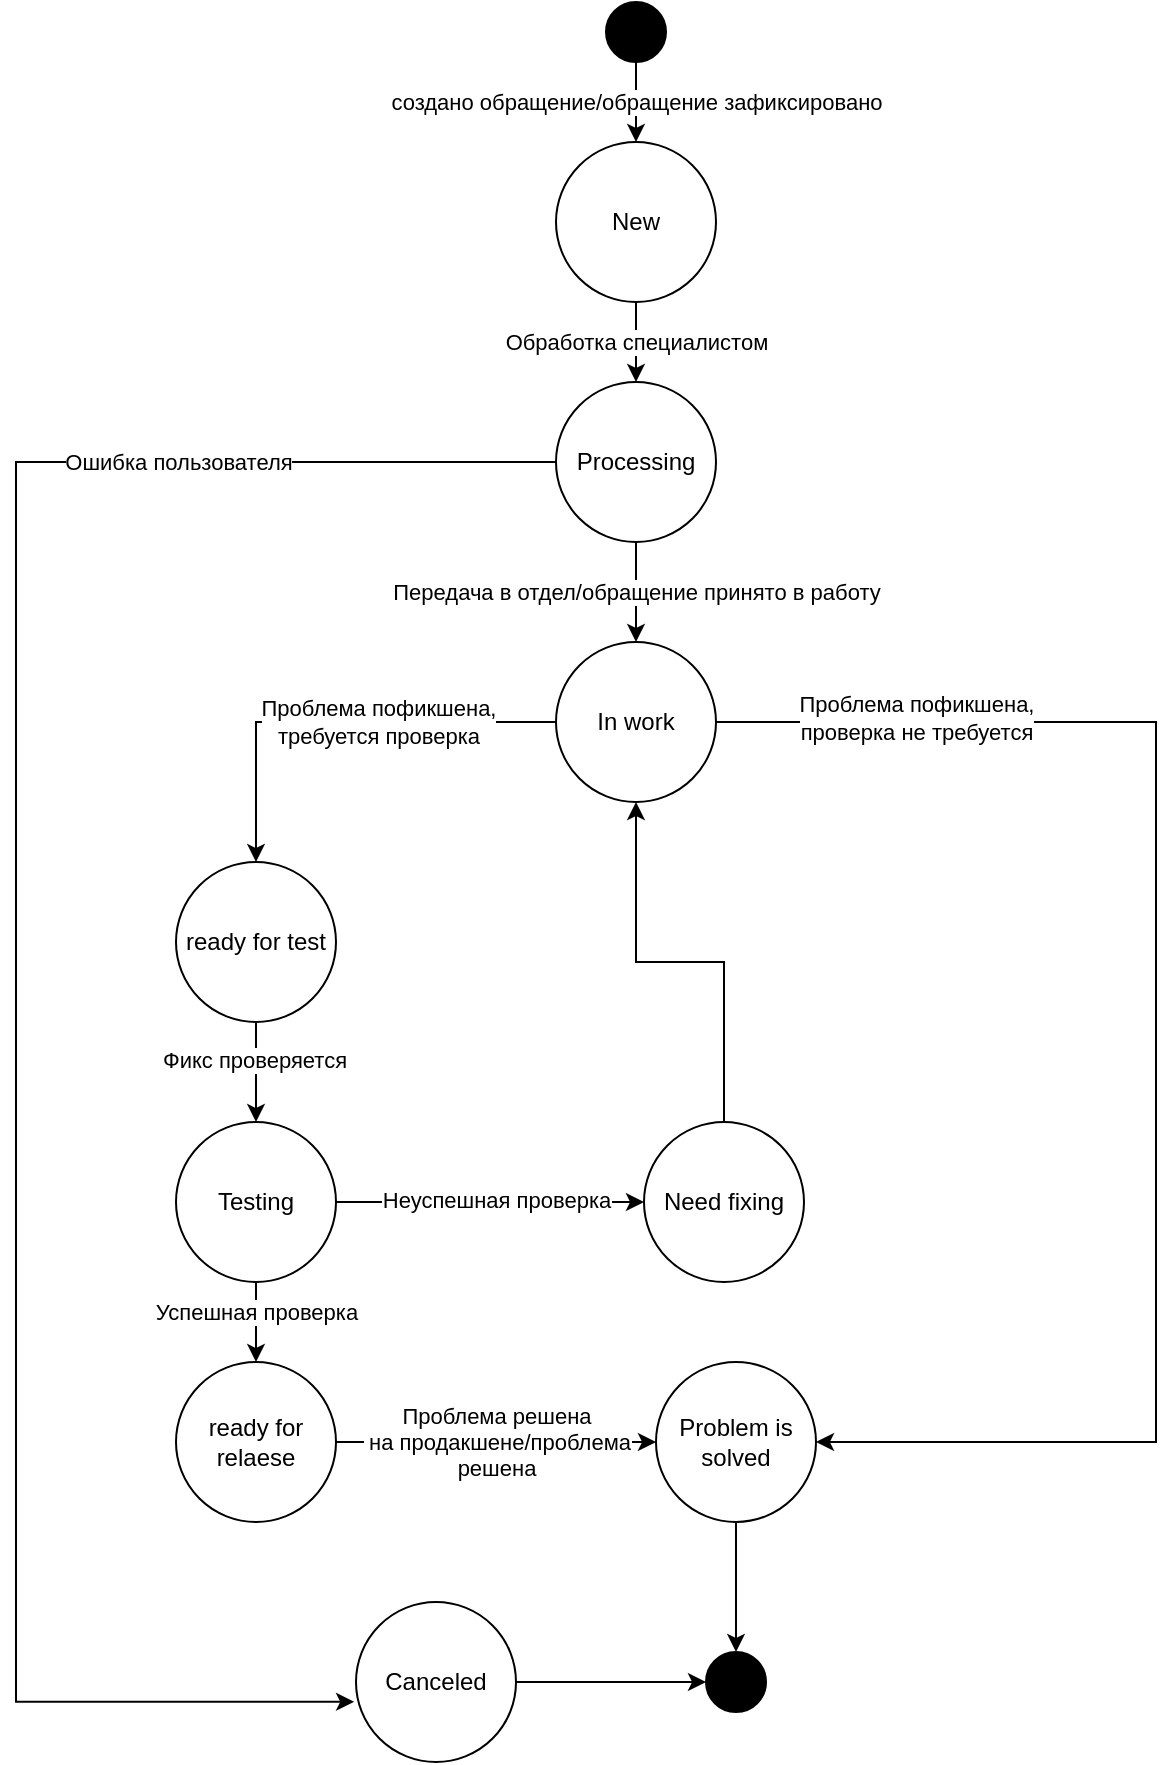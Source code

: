 <mxfile version="21.1.8" type="github">
  <diagram name="Страница 1" id="RkXb-8S4fWnHpUMPrnvh">
    <mxGraphModel dx="636" dy="356" grid="1" gridSize="10" guides="1" tooltips="1" connect="1" arrows="1" fold="1" page="1" pageScale="1" pageWidth="827" pageHeight="1169" math="0" shadow="0">
      <root>
        <mxCell id="0" />
        <mxCell id="1" parent="0" />
        <mxCell id="bf2rIBIbnjmRnptonr-x-3" value="New" style="ellipse;whiteSpace=wrap;html=1;aspect=fixed;" vertex="1" parent="1">
          <mxGeometry x="330" y="70" width="80" height="80" as="geometry" />
        </mxCell>
        <mxCell id="bf2rIBIbnjmRnptonr-x-4" value="" style="endArrow=classic;html=1;rounded=0;entryX=0.5;entryY=0;entryDx=0;entryDy=0;" edge="1" parent="1" target="bf2rIBIbnjmRnptonr-x-3">
          <mxGeometry relative="1" as="geometry">
            <mxPoint x="370" y="20.0" as="sourcePoint" />
            <mxPoint x="420" y="110" as="targetPoint" />
          </mxGeometry>
        </mxCell>
        <mxCell id="bf2rIBIbnjmRnptonr-x-5" value="создано обращение/обращение зафиксировано" style="edgeLabel;resizable=0;html=1;align=center;verticalAlign=middle;" connectable="0" vertex="1" parent="bf2rIBIbnjmRnptonr-x-4">
          <mxGeometry relative="1" as="geometry">
            <mxPoint y="5" as="offset" />
          </mxGeometry>
        </mxCell>
        <mxCell id="bf2rIBIbnjmRnptonr-x-32" style="edgeStyle=orthogonalEdgeStyle;rounded=0;orthogonalLoop=1;jettySize=auto;html=1;exitX=0;exitY=0.5;exitDx=0;exitDy=0;entryX=-0.012;entryY=0.624;entryDx=0;entryDy=0;entryPerimeter=0;" edge="1" parent="1" source="bf2rIBIbnjmRnptonr-x-6" target="bf2rIBIbnjmRnptonr-x-31">
          <mxGeometry relative="1" as="geometry">
            <Array as="points">
              <mxPoint x="60" y="230" />
              <mxPoint x="60" y="850" />
            </Array>
          </mxGeometry>
        </mxCell>
        <mxCell id="bf2rIBIbnjmRnptonr-x-33" value="Ошибка пользователя" style="edgeLabel;html=1;align=center;verticalAlign=middle;resizable=0;points=[];" vertex="1" connectable="0" parent="bf2rIBIbnjmRnptonr-x-32">
          <mxGeometry x="-0.643" relative="1" as="geometry">
            <mxPoint as="offset" />
          </mxGeometry>
        </mxCell>
        <mxCell id="bf2rIBIbnjmRnptonr-x-6" value="Processing" style="ellipse;whiteSpace=wrap;html=1;aspect=fixed;" vertex="1" parent="1">
          <mxGeometry x="330" y="190" width="80" height="80" as="geometry" />
        </mxCell>
        <mxCell id="bf2rIBIbnjmRnptonr-x-8" value="" style="endArrow=classic;html=1;rounded=0;exitX=0.5;exitY=1;exitDx=0;exitDy=0;entryX=0.5;entryY=0;entryDx=0;entryDy=0;" edge="1" parent="1" source="bf2rIBIbnjmRnptonr-x-3" target="bf2rIBIbnjmRnptonr-x-6">
          <mxGeometry relative="1" as="geometry">
            <mxPoint x="320" y="210" as="sourcePoint" />
            <mxPoint x="420" y="210" as="targetPoint" />
          </mxGeometry>
        </mxCell>
        <mxCell id="bf2rIBIbnjmRnptonr-x-9" value="Обработка специалистом" style="edgeLabel;resizable=0;html=1;align=center;verticalAlign=middle;" connectable="0" vertex="1" parent="bf2rIBIbnjmRnptonr-x-8">
          <mxGeometry relative="1" as="geometry" />
        </mxCell>
        <mxCell id="bf2rIBIbnjmRnptonr-x-14" style="edgeStyle=orthogonalEdgeStyle;rounded=0;orthogonalLoop=1;jettySize=auto;html=1;entryX=0.5;entryY=0;entryDx=0;entryDy=0;" edge="1" parent="1" source="bf2rIBIbnjmRnptonr-x-10" target="bf2rIBIbnjmRnptonr-x-13">
          <mxGeometry relative="1" as="geometry" />
        </mxCell>
        <mxCell id="bf2rIBIbnjmRnptonr-x-15" value="Проблема пофикшена,&lt;br&gt;требуется проверка" style="edgeLabel;html=1;align=center;verticalAlign=middle;resizable=0;points=[];" vertex="1" connectable="0" parent="bf2rIBIbnjmRnptonr-x-14">
          <mxGeometry x="-0.192" relative="1" as="geometry">
            <mxPoint as="offset" />
          </mxGeometry>
        </mxCell>
        <mxCell id="bf2rIBIbnjmRnptonr-x-26" style="edgeStyle=orthogonalEdgeStyle;rounded=0;orthogonalLoop=1;jettySize=auto;html=1;exitX=1;exitY=0.5;exitDx=0;exitDy=0;entryX=1;entryY=0.5;entryDx=0;entryDy=0;" edge="1" parent="1" source="bf2rIBIbnjmRnptonr-x-10" target="bf2rIBIbnjmRnptonr-x-28">
          <mxGeometry relative="1" as="geometry">
            <mxPoint x="640" y="580" as="targetPoint" />
            <Array as="points">
              <mxPoint x="630" y="360" />
              <mxPoint x="630" y="720" />
            </Array>
          </mxGeometry>
        </mxCell>
        <mxCell id="bf2rIBIbnjmRnptonr-x-27" value="Проблема пофикшена,&lt;br&gt;проверка не требуется" style="edgeLabel;html=1;align=center;verticalAlign=middle;resizable=0;points=[];" vertex="1" connectable="0" parent="bf2rIBIbnjmRnptonr-x-26">
          <mxGeometry x="-0.23" y="1" relative="1" as="geometry">
            <mxPoint x="-121" y="-71" as="offset" />
          </mxGeometry>
        </mxCell>
        <mxCell id="bf2rIBIbnjmRnptonr-x-10" value="In work" style="ellipse;whiteSpace=wrap;html=1;aspect=fixed;" vertex="1" parent="1">
          <mxGeometry x="330" y="320" width="80" height="80" as="geometry" />
        </mxCell>
        <mxCell id="bf2rIBIbnjmRnptonr-x-11" value="" style="endArrow=classic;html=1;rounded=0;exitX=0.5;exitY=1;exitDx=0;exitDy=0;entryX=0.5;entryY=0;entryDx=0;entryDy=0;" edge="1" parent="1" source="bf2rIBIbnjmRnptonr-x-6" target="bf2rIBIbnjmRnptonr-x-10">
          <mxGeometry relative="1" as="geometry">
            <mxPoint x="320" y="330" as="sourcePoint" />
            <mxPoint x="420" y="330" as="targetPoint" />
          </mxGeometry>
        </mxCell>
        <mxCell id="bf2rIBIbnjmRnptonr-x-12" value="Передача в отдел/обращение принято в работу" style="edgeLabel;resizable=0;html=1;align=center;verticalAlign=middle;" connectable="0" vertex="1" parent="bf2rIBIbnjmRnptonr-x-11">
          <mxGeometry relative="1" as="geometry" />
        </mxCell>
        <mxCell id="bf2rIBIbnjmRnptonr-x-20" style="edgeStyle=orthogonalEdgeStyle;rounded=0;orthogonalLoop=1;jettySize=auto;html=1;exitX=0.5;exitY=1;exitDx=0;exitDy=0;entryX=0.5;entryY=0;entryDx=0;entryDy=0;" edge="1" parent="1" source="bf2rIBIbnjmRnptonr-x-13" target="bf2rIBIbnjmRnptonr-x-16">
          <mxGeometry relative="1" as="geometry" />
        </mxCell>
        <mxCell id="bf2rIBIbnjmRnptonr-x-21" value="Фикс проверяется" style="edgeLabel;html=1;align=center;verticalAlign=middle;resizable=0;points=[];" vertex="1" connectable="0" parent="bf2rIBIbnjmRnptonr-x-20">
          <mxGeometry x="-0.249" y="-1" relative="1" as="geometry">
            <mxPoint as="offset" />
          </mxGeometry>
        </mxCell>
        <mxCell id="bf2rIBIbnjmRnptonr-x-13" value="ready for test" style="ellipse;whiteSpace=wrap;html=1;aspect=fixed;" vertex="1" parent="1">
          <mxGeometry x="140" y="430" width="80" height="80" as="geometry" />
        </mxCell>
        <mxCell id="bf2rIBIbnjmRnptonr-x-18" style="edgeStyle=orthogonalEdgeStyle;rounded=0;orthogonalLoop=1;jettySize=auto;html=1;exitX=0.5;exitY=1;exitDx=0;exitDy=0;entryX=0.5;entryY=0;entryDx=0;entryDy=0;" edge="1" parent="1" source="bf2rIBIbnjmRnptonr-x-16" target="bf2rIBIbnjmRnptonr-x-17">
          <mxGeometry relative="1" as="geometry" />
        </mxCell>
        <mxCell id="bf2rIBIbnjmRnptonr-x-19" value="Успешная проверка" style="edgeLabel;html=1;align=center;verticalAlign=middle;resizable=0;points=[];" vertex="1" connectable="0" parent="bf2rIBIbnjmRnptonr-x-18">
          <mxGeometry x="-0.257" relative="1" as="geometry">
            <mxPoint as="offset" />
          </mxGeometry>
        </mxCell>
        <mxCell id="bf2rIBIbnjmRnptonr-x-23" style="edgeStyle=orthogonalEdgeStyle;rounded=0;orthogonalLoop=1;jettySize=auto;html=1;exitX=1;exitY=0.5;exitDx=0;exitDy=0;entryX=0;entryY=0.5;entryDx=0;entryDy=0;" edge="1" parent="1" source="bf2rIBIbnjmRnptonr-x-16" target="bf2rIBIbnjmRnptonr-x-22">
          <mxGeometry relative="1" as="geometry" />
        </mxCell>
        <mxCell id="bf2rIBIbnjmRnptonr-x-24" value="Неуспешная проверка" style="edgeLabel;html=1;align=center;verticalAlign=middle;resizable=0;points=[];" vertex="1" connectable="0" parent="bf2rIBIbnjmRnptonr-x-23">
          <mxGeometry x="0.25" y="1" relative="1" as="geometry">
            <mxPoint x="-17" as="offset" />
          </mxGeometry>
        </mxCell>
        <mxCell id="bf2rIBIbnjmRnptonr-x-16" value="Testing" style="ellipse;whiteSpace=wrap;html=1;aspect=fixed;" vertex="1" parent="1">
          <mxGeometry x="140" y="560" width="80" height="80" as="geometry" />
        </mxCell>
        <mxCell id="bf2rIBIbnjmRnptonr-x-29" style="edgeStyle=orthogonalEdgeStyle;rounded=0;orthogonalLoop=1;jettySize=auto;html=1;" edge="1" parent="1" source="bf2rIBIbnjmRnptonr-x-17" target="bf2rIBIbnjmRnptonr-x-28">
          <mxGeometry relative="1" as="geometry" />
        </mxCell>
        <mxCell id="bf2rIBIbnjmRnptonr-x-30" value="Проблема решена&lt;br&gt;&amp;nbsp;на продакшене/проблема&lt;br&gt;решена" style="edgeLabel;html=1;align=center;verticalAlign=middle;resizable=0;points=[];" vertex="1" connectable="0" parent="bf2rIBIbnjmRnptonr-x-29">
          <mxGeometry x="-0.222" y="-2" relative="1" as="geometry">
            <mxPoint x="18" y="-2" as="offset" />
          </mxGeometry>
        </mxCell>
        <mxCell id="bf2rIBIbnjmRnptonr-x-17" value="ready for relaese&lt;span id=&quot;docs-internal-guid-b1327813-7fff-3574-d352-51674acb50ad&quot;&gt;&lt;/span&gt;" style="ellipse;whiteSpace=wrap;html=1;aspect=fixed;" vertex="1" parent="1">
          <mxGeometry x="140" y="680" width="80" height="80" as="geometry" />
        </mxCell>
        <mxCell id="bf2rIBIbnjmRnptonr-x-25" style="edgeStyle=orthogonalEdgeStyle;rounded=0;orthogonalLoop=1;jettySize=auto;html=1;exitX=0.5;exitY=0;exitDx=0;exitDy=0;entryX=0.5;entryY=1;entryDx=0;entryDy=0;" edge="1" parent="1" source="bf2rIBIbnjmRnptonr-x-22" target="bf2rIBIbnjmRnptonr-x-10">
          <mxGeometry relative="1" as="geometry" />
        </mxCell>
        <mxCell id="bf2rIBIbnjmRnptonr-x-22" value="Need fixing" style="ellipse;whiteSpace=wrap;html=1;aspect=fixed;" vertex="1" parent="1">
          <mxGeometry x="374" y="560" width="80" height="80" as="geometry" />
        </mxCell>
        <mxCell id="bf2rIBIbnjmRnptonr-x-36" style="edgeStyle=orthogonalEdgeStyle;rounded=0;orthogonalLoop=1;jettySize=auto;html=1;entryX=0.5;entryY=0;entryDx=0;entryDy=0;" edge="1" parent="1" source="bf2rIBIbnjmRnptonr-x-28" target="bf2rIBIbnjmRnptonr-x-37">
          <mxGeometry relative="1" as="geometry">
            <mxPoint x="420" y="840" as="targetPoint" />
          </mxGeometry>
        </mxCell>
        <mxCell id="bf2rIBIbnjmRnptonr-x-28" value="Problem is solved" style="ellipse;whiteSpace=wrap;html=1;aspect=fixed;" vertex="1" parent="1">
          <mxGeometry x="380" y="680" width="80" height="80" as="geometry" />
        </mxCell>
        <mxCell id="bf2rIBIbnjmRnptonr-x-35" style="edgeStyle=orthogonalEdgeStyle;rounded=0;orthogonalLoop=1;jettySize=auto;html=1;entryX=0;entryY=0.5;entryDx=0;entryDy=0;" edge="1" parent="1" source="bf2rIBIbnjmRnptonr-x-31" target="bf2rIBIbnjmRnptonr-x-37">
          <mxGeometry relative="1" as="geometry">
            <mxPoint x="420" y="850" as="targetPoint" />
          </mxGeometry>
        </mxCell>
        <mxCell id="bf2rIBIbnjmRnptonr-x-31" value="Canceled" style="ellipse;whiteSpace=wrap;html=1;aspect=fixed;" vertex="1" parent="1">
          <mxGeometry x="230" y="800" width="80" height="80" as="geometry" />
        </mxCell>
        <mxCell id="bf2rIBIbnjmRnptonr-x-37" value="" style="ellipse;whiteSpace=wrap;html=1;aspect=fixed;fillColor=#000000;" vertex="1" parent="1">
          <mxGeometry x="405" y="825" width="30" height="30" as="geometry" />
        </mxCell>
        <mxCell id="bf2rIBIbnjmRnptonr-x-38" value="" style="ellipse;whiteSpace=wrap;html=1;aspect=fixed;fillColor=#000000;" vertex="1" parent="1">
          <mxGeometry x="355" width="30" height="30" as="geometry" />
        </mxCell>
      </root>
    </mxGraphModel>
  </diagram>
</mxfile>
